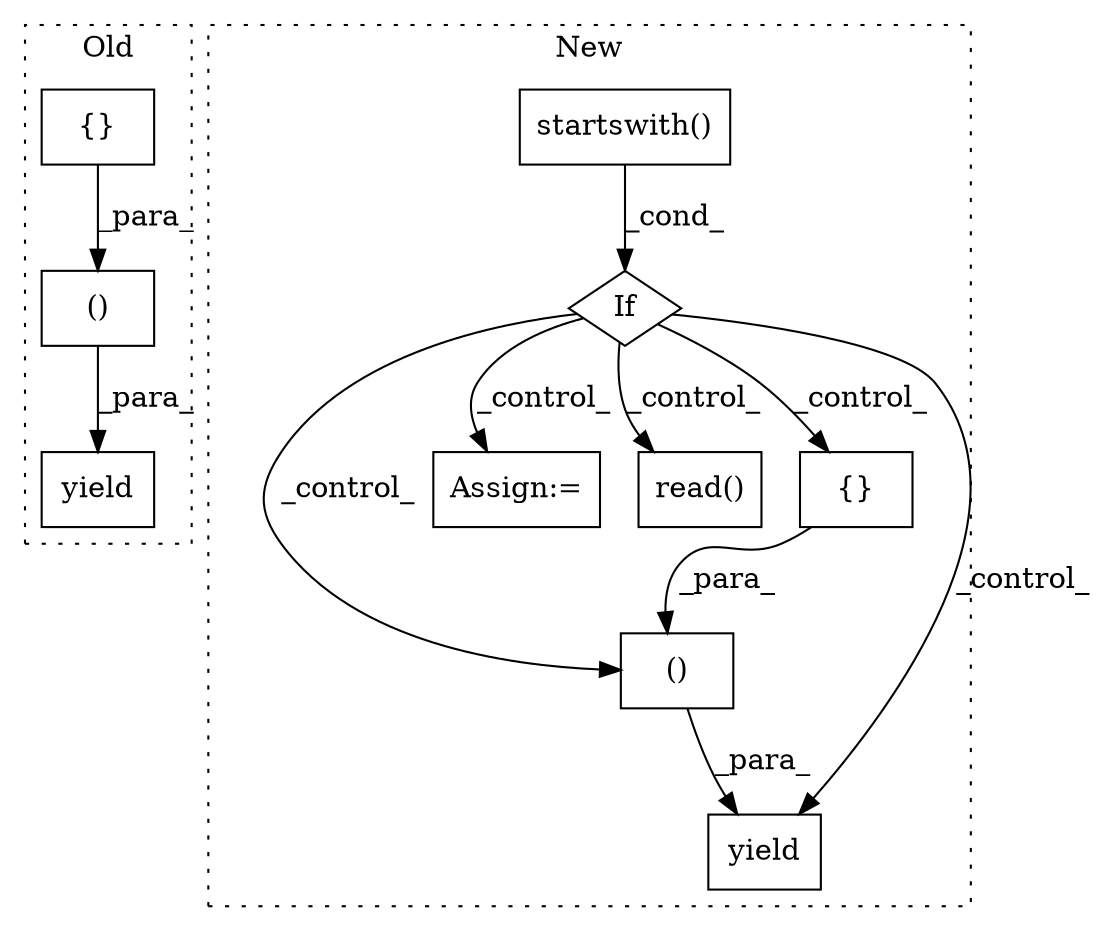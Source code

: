 digraph G {
subgraph cluster0 {
1 [label="()" a="54" s="5224" l="288" shape="box"];
7 [label="yield" a="105" s="5215" l="6" shape="box"];
9 [label="{}" a="95" s="5226,5492" l="23,20" shape="box"];
label = "Old";
style="dotted";
}
subgraph cluster1 {
2 [label="startswith()" a="75" s="5730,5759" l="16,1" shape="box"];
3 [label="If" a="96" s="5727" l="3" shape="diamond"];
4 [label="()" a="54" s="5934" l="36" shape="box"];
5 [label="Assign:=" a="68" s="5995" l="4" shape="box"];
6 [label="read()" a="75" s="5894" l="8" shape="box"];
8 [label="{}" a="95" s="5936,5953" l="19,17" shape="box"];
10 [label="yield" a="105" s="5925" l="6" shape="box"];
label = "New";
style="dotted";
}
1 -> 7 [label="_para_"];
2 -> 3 [label="_cond_"];
3 -> 5 [label="_control_"];
3 -> 4 [label="_control_"];
3 -> 10 [label="_control_"];
3 -> 8 [label="_control_"];
3 -> 6 [label="_control_"];
4 -> 10 [label="_para_"];
8 -> 4 [label="_para_"];
9 -> 1 [label="_para_"];
}